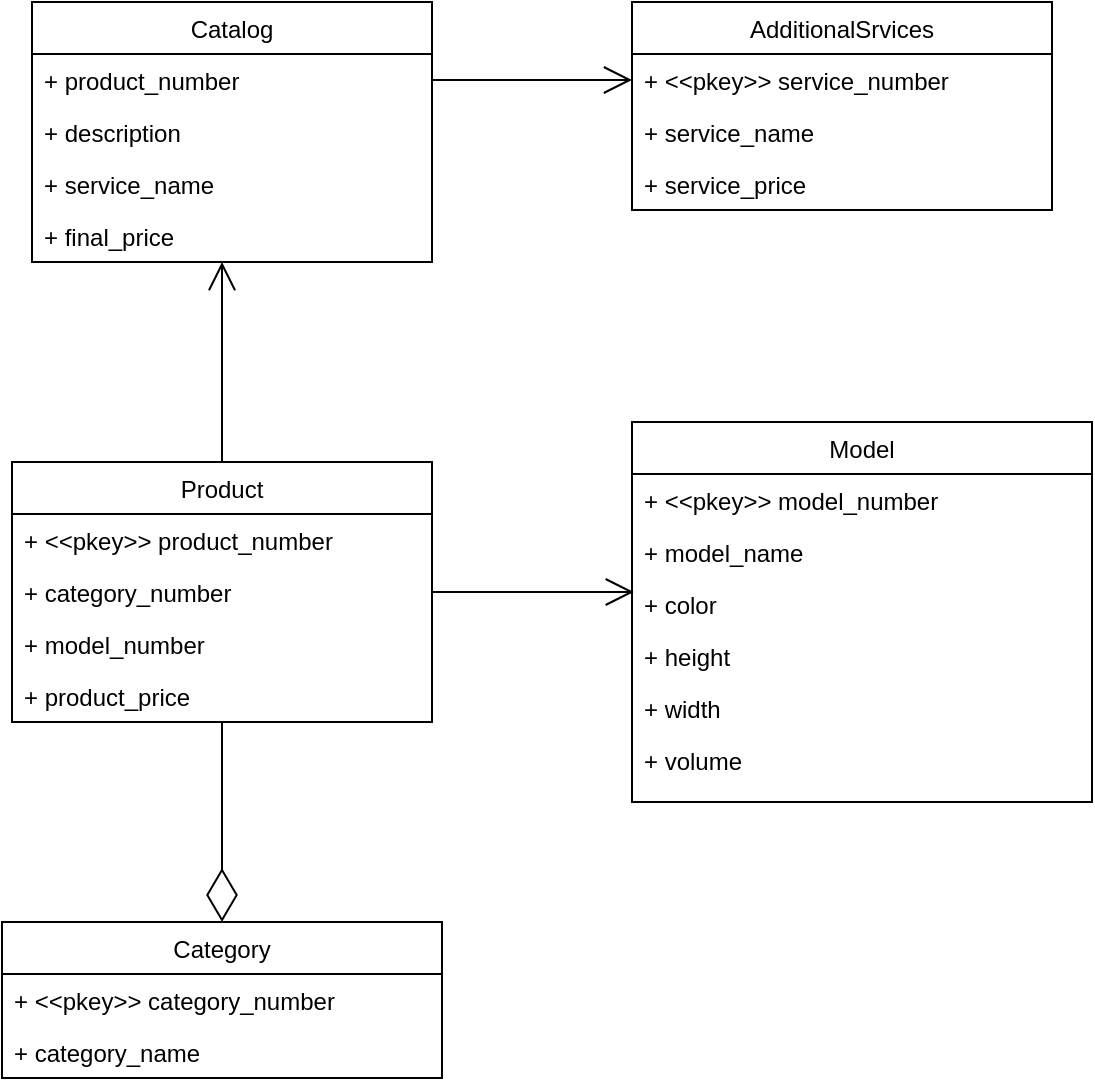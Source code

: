 <mxfile version="15.1.1" type="github" pages="4">
  <diagram id="GGjXCmfnOWD_Zbs5GEB8" name="Page-1">
    <mxGraphModel dx="574" dy="728" grid="0" gridSize="10" guides="1" tooltips="1" connect="1" arrows="1" fold="1" page="1" pageScale="1" pageWidth="827" pageHeight="1169" math="0" shadow="0">
      <root>
        <mxCell id="0" />
        <mxCell id="1" parent="0" />
        <mxCell id="PgO6PAt6x8lUnXEWdXO7-50" value="" style="group" parent="1" vertex="1" connectable="0">
          <mxGeometry x="100" y="60" width="545" height="538" as="geometry" />
        </mxCell>
        <mxCell id="PgO6PAt6x8lUnXEWdXO7-1" value="AdditionalSrvices" style="swimlane;fontStyle=0;childLayout=stackLayout;horizontal=1;startSize=26;fillColor=none;horizontalStack=0;resizeParent=1;resizeParentMax=0;resizeLast=0;collapsible=1;marginBottom=0;" parent="PgO6PAt6x8lUnXEWdXO7-50" vertex="1">
          <mxGeometry x="315" width="210" height="104" as="geometry" />
        </mxCell>
        <mxCell id="PgO6PAt6x8lUnXEWdXO7-2" value="+ &lt;&lt;pkey&gt;&gt; service_number" style="text;strokeColor=none;fillColor=none;align=left;verticalAlign=top;spacingLeft=4;spacingRight=4;overflow=hidden;rotatable=0;points=[[0,0.5],[1,0.5]];portConstraint=eastwest;" parent="PgO6PAt6x8lUnXEWdXO7-1" vertex="1">
          <mxGeometry y="26" width="210" height="26" as="geometry" />
        </mxCell>
        <mxCell id="PgO6PAt6x8lUnXEWdXO7-3" value="+ service_name" style="text;strokeColor=none;fillColor=none;align=left;verticalAlign=top;spacingLeft=4;spacingRight=4;overflow=hidden;rotatable=0;points=[[0,0.5],[1,0.5]];portConstraint=eastwest;" parent="PgO6PAt6x8lUnXEWdXO7-1" vertex="1">
          <mxGeometry y="52" width="210" height="26" as="geometry" />
        </mxCell>
        <mxCell id="PgO6PAt6x8lUnXEWdXO7-4" value="+ service_price" style="text;strokeColor=none;fillColor=none;align=left;verticalAlign=top;spacingLeft=4;spacingRight=4;overflow=hidden;rotatable=0;points=[[0,0.5],[1,0.5]];portConstraint=eastwest;" parent="PgO6PAt6x8lUnXEWdXO7-1" vertex="1">
          <mxGeometry y="78" width="210" height="26" as="geometry" />
        </mxCell>
        <mxCell id="PgO6PAt6x8lUnXEWdXO7-5" value="Catalog" style="swimlane;fontStyle=0;childLayout=stackLayout;horizontal=1;startSize=26;fillColor=none;horizontalStack=0;resizeParent=1;resizeParentMax=0;resizeLast=0;collapsible=1;marginBottom=0;" parent="PgO6PAt6x8lUnXEWdXO7-50" vertex="1">
          <mxGeometry x="15" width="200" height="130" as="geometry">
            <mxRectangle x="210" y="157" width="70" height="26" as="alternateBounds" />
          </mxGeometry>
        </mxCell>
        <mxCell id="PgO6PAt6x8lUnXEWdXO7-6" value="+ product_number" style="text;strokeColor=none;fillColor=none;align=left;verticalAlign=top;spacingLeft=4;spacingRight=4;overflow=hidden;rotatable=0;points=[[0,0.5],[1,0.5]];portConstraint=eastwest;" parent="PgO6PAt6x8lUnXEWdXO7-5" vertex="1">
          <mxGeometry y="26" width="200" height="26" as="geometry" />
        </mxCell>
        <mxCell id="PgO6PAt6x8lUnXEWdXO7-7" value="+ description" style="text;strokeColor=none;fillColor=none;align=left;verticalAlign=top;spacingLeft=4;spacingRight=4;overflow=hidden;rotatable=0;points=[[0,0.5],[1,0.5]];portConstraint=eastwest;" parent="PgO6PAt6x8lUnXEWdXO7-5" vertex="1">
          <mxGeometry y="52" width="200" height="26" as="geometry" />
        </mxCell>
        <mxCell id="PgO6PAt6x8lUnXEWdXO7-29" value="+ service_name" style="text;strokeColor=none;fillColor=none;align=left;verticalAlign=top;spacingLeft=4;spacingRight=4;overflow=hidden;rotatable=0;points=[[0,0.5],[1,0.5]];portConstraint=eastwest;" parent="PgO6PAt6x8lUnXEWdXO7-5" vertex="1">
          <mxGeometry y="78" width="200" height="26" as="geometry" />
        </mxCell>
        <mxCell id="PgO6PAt6x8lUnXEWdXO7-30" value="+ final_price" style="text;strokeColor=none;fillColor=none;align=left;verticalAlign=top;spacingLeft=4;spacingRight=4;overflow=hidden;rotatable=0;points=[[0,0.5],[1,0.5]];portConstraint=eastwest;" parent="PgO6PAt6x8lUnXEWdXO7-5" vertex="1">
          <mxGeometry y="104" width="200" height="26" as="geometry" />
        </mxCell>
        <mxCell id="PgO6PAt6x8lUnXEWdXO7-9" value="Product" style="swimlane;fontStyle=0;childLayout=stackLayout;horizontal=1;startSize=26;fillColor=none;horizontalStack=0;resizeParent=1;resizeParentMax=0;resizeLast=0;collapsible=1;marginBottom=0;" parent="PgO6PAt6x8lUnXEWdXO7-50" vertex="1">
          <mxGeometry x="5" y="230" width="210" height="130" as="geometry" />
        </mxCell>
        <mxCell id="PgO6PAt6x8lUnXEWdXO7-10" value="+ &lt;&lt;pkey&gt;&gt; product_number" style="text;strokeColor=none;fillColor=none;align=left;verticalAlign=top;spacingLeft=4;spacingRight=4;overflow=hidden;rotatable=0;points=[[0,0.5],[1,0.5]];portConstraint=eastwest;" parent="PgO6PAt6x8lUnXEWdXO7-9" vertex="1">
          <mxGeometry y="26" width="210" height="26" as="geometry" />
        </mxCell>
        <mxCell id="PgO6PAt6x8lUnXEWdXO7-11" value="+ category_number" style="text;strokeColor=none;fillColor=none;align=left;verticalAlign=top;spacingLeft=4;spacingRight=4;overflow=hidden;rotatable=0;points=[[0,0.5],[1,0.5]];portConstraint=eastwest;" parent="PgO6PAt6x8lUnXEWdXO7-9" vertex="1">
          <mxGeometry y="52" width="210" height="26" as="geometry" />
        </mxCell>
        <mxCell id="PgO6PAt6x8lUnXEWdXO7-31" value="+ model_number" style="text;strokeColor=none;fillColor=none;align=left;verticalAlign=top;spacingLeft=4;spacingRight=4;overflow=hidden;rotatable=0;points=[[0,0.5],[1,0.5]];portConstraint=eastwest;" parent="PgO6PAt6x8lUnXEWdXO7-9" vertex="1">
          <mxGeometry y="78" width="210" height="26" as="geometry" />
        </mxCell>
        <mxCell id="PgO6PAt6x8lUnXEWdXO7-32" value="+ product_price" style="text;strokeColor=none;fillColor=none;align=left;verticalAlign=top;spacingLeft=4;spacingRight=4;overflow=hidden;rotatable=0;points=[[0,0.5],[1,0.5]];portConstraint=eastwest;" parent="PgO6PAt6x8lUnXEWdXO7-9" vertex="1">
          <mxGeometry y="104" width="210" height="26" as="geometry" />
        </mxCell>
        <mxCell id="PgO6PAt6x8lUnXEWdXO7-13" value="Category" style="swimlane;fontStyle=0;childLayout=stackLayout;horizontal=1;startSize=26;fillColor=none;horizontalStack=0;resizeParent=1;resizeParentMax=0;resizeLast=0;collapsible=1;marginBottom=0;" parent="PgO6PAt6x8lUnXEWdXO7-50" vertex="1">
          <mxGeometry y="460" width="220" height="78" as="geometry" />
        </mxCell>
        <mxCell id="PgO6PAt6x8lUnXEWdXO7-14" value="+ &lt;&lt;pkey&gt;&gt; category_number" style="text;strokeColor=none;fillColor=none;align=left;verticalAlign=top;spacingLeft=4;spacingRight=4;overflow=hidden;rotatable=0;points=[[0,0.5],[1,0.5]];portConstraint=eastwest;" parent="PgO6PAt6x8lUnXEWdXO7-13" vertex="1">
          <mxGeometry y="26" width="220" height="26" as="geometry" />
        </mxCell>
        <mxCell id="PgO6PAt6x8lUnXEWdXO7-15" value="+ category_name" style="text;strokeColor=none;fillColor=none;align=left;verticalAlign=top;spacingLeft=4;spacingRight=4;overflow=hidden;rotatable=0;points=[[0,0.5],[1,0.5]];portConstraint=eastwest;" parent="PgO6PAt6x8lUnXEWdXO7-13" vertex="1">
          <mxGeometry y="52" width="220" height="26" as="geometry" />
        </mxCell>
        <mxCell id="PgO6PAt6x8lUnXEWdXO7-17" value="Model" style="swimlane;fontStyle=0;childLayout=stackLayout;horizontal=1;startSize=26;fillColor=none;horizontalStack=0;resizeParent=1;resizeParentMax=0;resizeLast=0;collapsible=1;marginBottom=0;" parent="PgO6PAt6x8lUnXEWdXO7-50" vertex="1">
          <mxGeometry x="315" y="210" width="230" height="190" as="geometry" />
        </mxCell>
        <mxCell id="PgO6PAt6x8lUnXEWdXO7-18" value="+ &lt;&lt;pkey&gt;&gt; model_number" style="text;strokeColor=none;fillColor=none;align=left;verticalAlign=top;spacingLeft=4;spacingRight=4;overflow=hidden;rotatable=0;points=[[0,0.5],[1,0.5]];portConstraint=eastwest;" parent="PgO6PAt6x8lUnXEWdXO7-17" vertex="1">
          <mxGeometry y="26" width="230" height="26" as="geometry" />
        </mxCell>
        <mxCell id="PgO6PAt6x8lUnXEWdXO7-19" value="+ model_name" style="text;strokeColor=none;fillColor=none;align=left;verticalAlign=top;spacingLeft=4;spacingRight=4;overflow=hidden;rotatable=0;points=[[0,0.5],[1,0.5]];portConstraint=eastwest;" parent="PgO6PAt6x8lUnXEWdXO7-17" vertex="1">
          <mxGeometry y="52" width="230" height="26" as="geometry" />
        </mxCell>
        <mxCell id="PgO6PAt6x8lUnXEWdXO7-40" value="+ color" style="text;strokeColor=none;fillColor=none;align=left;verticalAlign=top;spacingLeft=4;spacingRight=4;overflow=hidden;rotatable=0;points=[[0,0.5],[1,0.5]];portConstraint=eastwest;" parent="PgO6PAt6x8lUnXEWdXO7-17" vertex="1">
          <mxGeometry y="78" width="230" height="26" as="geometry" />
        </mxCell>
        <mxCell id="PgO6PAt6x8lUnXEWdXO7-41" value="+ height" style="text;strokeColor=none;fillColor=none;align=left;verticalAlign=top;spacingLeft=4;spacingRight=4;overflow=hidden;rotatable=0;points=[[0,0.5],[1,0.5]];portConstraint=eastwest;" parent="PgO6PAt6x8lUnXEWdXO7-17" vertex="1">
          <mxGeometry y="104" width="230" height="26" as="geometry" />
        </mxCell>
        <mxCell id="PgO6PAt6x8lUnXEWdXO7-42" value="+ width" style="text;strokeColor=none;fillColor=none;align=left;verticalAlign=top;spacingLeft=4;spacingRight=4;overflow=hidden;rotatable=0;points=[[0,0.5],[1,0.5]];portConstraint=eastwest;" parent="PgO6PAt6x8lUnXEWdXO7-17" vertex="1">
          <mxGeometry y="130" width="230" height="26" as="geometry" />
        </mxCell>
        <mxCell id="PgO6PAt6x8lUnXEWdXO7-20" value="+ volume" style="text;strokeColor=none;fillColor=none;align=left;verticalAlign=top;spacingLeft=4;spacingRight=4;overflow=hidden;rotatable=0;points=[[0,0.5],[1,0.5]];portConstraint=eastwest;" parent="PgO6PAt6x8lUnXEWdXO7-17" vertex="1">
          <mxGeometry y="156" width="230" height="34" as="geometry" />
        </mxCell>
        <mxCell id="PgO6PAt6x8lUnXEWdXO7-43" value="" style="endArrow=open;endFill=1;endSize=12;html=1;exitX=1;exitY=0.5;exitDx=0;exitDy=0;entryX=0;entryY=0.5;entryDx=0;entryDy=0;" parent="PgO6PAt6x8lUnXEWdXO7-50" source="PgO6PAt6x8lUnXEWdXO7-6" target="PgO6PAt6x8lUnXEWdXO7-2" edge="1">
          <mxGeometry width="160" relative="1" as="geometry">
            <mxPoint x="175" y="-30" as="sourcePoint" />
            <mxPoint x="335" y="-30" as="targetPoint" />
          </mxGeometry>
        </mxCell>
        <mxCell id="PgO6PAt6x8lUnXEWdXO7-44" value="" style="endArrow=open;endFill=1;endSize=12;html=1;exitX=0.5;exitY=0;exitDx=0;exitDy=0;" parent="PgO6PAt6x8lUnXEWdXO7-50" source="PgO6PAt6x8lUnXEWdXO7-9" edge="1">
          <mxGeometry width="160" relative="1" as="geometry">
            <mxPoint x="25" y="180" as="sourcePoint" />
            <mxPoint x="110" y="130" as="targetPoint" />
          </mxGeometry>
        </mxCell>
        <mxCell id="PgO6PAt6x8lUnXEWdXO7-46" value="" style="endArrow=open;endFill=1;endSize=12;html=1;exitX=1;exitY=0.5;exitDx=0;exitDy=0;entryX=0.004;entryY=0.269;entryDx=0;entryDy=0;entryPerimeter=0;" parent="PgO6PAt6x8lUnXEWdXO7-50" source="PgO6PAt6x8lUnXEWdXO7-11" target="PgO6PAt6x8lUnXEWdXO7-40" edge="1">
          <mxGeometry width="160" relative="1" as="geometry">
            <mxPoint x="265" y="210" as="sourcePoint" />
            <mxPoint x="425" y="210" as="targetPoint" />
          </mxGeometry>
        </mxCell>
        <mxCell id="PgO6PAt6x8lUnXEWdXO7-47" value="" style="endArrow=diamondThin;endFill=0;endSize=24;html=1;entryX=0.5;entryY=0;entryDx=0;entryDy=0;" parent="PgO6PAt6x8lUnXEWdXO7-50" source="PgO6PAt6x8lUnXEWdXO7-32" target="PgO6PAt6x8lUnXEWdXO7-13" edge="1">
          <mxGeometry width="160" relative="1" as="geometry">
            <mxPoint x="95" y="370" as="sourcePoint" />
            <mxPoint x="165" y="400" as="targetPoint" />
          </mxGeometry>
        </mxCell>
      </root>
    </mxGraphModel>
  </diagram>
  <diagram id="FNVoZSOhVa5sLpSC3HC5" name="Page-2">
    <mxGraphModel dx="649" dy="856" grid="0" gridSize="10" guides="1" tooltips="1" connect="1" arrows="1" fold="1" page="1" pageScale="1" pageWidth="827" pageHeight="1169" math="0" shadow="0">
      <root>
        <mxCell id="gbc12erhU1iu96fJzK5I-0" />
        <mxCell id="gbc12erhU1iu96fJzK5I-1" parent="gbc12erhU1iu96fJzK5I-0" />
        <mxCell id="gUY_wVyouHcZTFLhrWWc-21" value="" style="group" vertex="1" connectable="0" parent="gbc12erhU1iu96fJzK5I-1">
          <mxGeometry x="19" y="10" width="1107" height="702" as="geometry" />
        </mxCell>
        <mxCell id="NMCKGL5MfVR3odybfrIg-0" value="" style="group" parent="gUY_wVyouHcZTFLhrWWc-21" vertex="1" connectable="0">
          <mxGeometry x="97" y="118" width="1010" height="584" as="geometry" />
        </mxCell>
        <mxCell id="gUY_wVyouHcZTFLhrWWc-19" value="" style="group" vertex="1" connectable="0" parent="NMCKGL5MfVR3odybfrIg-0">
          <mxGeometry x="122" width="750" height="538" as="geometry" />
        </mxCell>
        <mxCell id="gUY_wVyouHcZTFLhrWWc-20" value="" style="group" vertex="1" connectable="0" parent="gUY_wVyouHcZTFLhrWWc-19">
          <mxGeometry width="585" height="538" as="geometry" />
        </mxCell>
        <mxCell id="NMCKGL5MfVR3odybfrIg-1" value="AdditionalSrvices" style="swimlane;fontStyle=0;childLayout=stackLayout;horizontal=1;startSize=26;fillColor=none;horizontalStack=0;resizeParent=1;resizeParentMax=0;resizeLast=0;collapsible=1;marginBottom=0;" parent="gUY_wVyouHcZTFLhrWWc-20" vertex="1">
          <mxGeometry x="315" width="238" height="104" as="geometry" />
        </mxCell>
        <mxCell id="NMCKGL5MfVR3odybfrIg-3" value="+&lt;&lt;pkey&gt;&gt;service_name: string" style="text;strokeColor=none;fillColor=none;align=left;verticalAlign=top;spacingLeft=4;spacingRight=4;overflow=hidden;rotatable=0;points=[[0,0.5],[1,0.5]];portConstraint=eastwest;" parent="NMCKGL5MfVR3odybfrIg-1" vertex="1">
          <mxGeometry y="26" width="238" height="26" as="geometry" />
        </mxCell>
        <mxCell id="NMCKGL5MfVR3odybfrIg-2" value="+ service_number: service_numberEnum" style="text;strokeColor=none;fillColor=none;align=left;verticalAlign=top;spacingLeft=4;spacingRight=4;overflow=hidden;rotatable=0;points=[[0,0.5],[1,0.5]];portConstraint=eastwest;" parent="NMCKGL5MfVR3odybfrIg-1" vertex="1">
          <mxGeometry y="52" width="238" height="26" as="geometry" />
        </mxCell>
        <mxCell id="NMCKGL5MfVR3odybfrIg-4" value="+ service_price: int" style="text;strokeColor=none;fillColor=none;align=left;verticalAlign=top;spacingLeft=4;spacingRight=4;overflow=hidden;rotatable=0;points=[[0,0.5],[1,0.5]];portConstraint=eastwest;" parent="NMCKGL5MfVR3odybfrIg-1" vertex="1">
          <mxGeometry y="78" width="238" height="26" as="geometry" />
        </mxCell>
        <mxCell id="NMCKGL5MfVR3odybfrIg-5" value="Catalog" style="swimlane;fontStyle=0;childLayout=stackLayout;horizontal=1;startSize=26;fillColor=none;horizontalStack=0;resizeParent=1;resizeParentMax=0;resizeLast=0;collapsible=1;marginBottom=0;" parent="gUY_wVyouHcZTFLhrWWc-20" vertex="1">
          <mxGeometry x="15" width="200" height="130" as="geometry">
            <mxRectangle x="210" y="157" width="70" height="26" as="alternateBounds" />
          </mxGeometry>
        </mxCell>
        <mxCell id="NMCKGL5MfVR3odybfrIg-6" value="+ product_number: int" style="text;strokeColor=none;fillColor=none;align=left;verticalAlign=top;spacingLeft=4;spacingRight=4;overflow=hidden;rotatable=0;points=[[0,0.5],[1,0.5]];portConstraint=eastwest;" parent="NMCKGL5MfVR3odybfrIg-5" vertex="1">
          <mxGeometry y="26" width="200" height="26" as="geometry" />
        </mxCell>
        <mxCell id="NMCKGL5MfVR3odybfrIg-7" value="+ description: string[*]" style="text;strokeColor=none;fillColor=none;align=left;verticalAlign=top;spacingLeft=4;spacingRight=4;overflow=hidden;rotatable=0;points=[[0,0.5],[1,0.5]];portConstraint=eastwest;" parent="NMCKGL5MfVR3odybfrIg-5" vertex="1">
          <mxGeometry y="52" width="200" height="26" as="geometry" />
        </mxCell>
        <mxCell id="NMCKGL5MfVR3odybfrIg-8" value="+ service_name: string" style="text;strokeColor=none;fillColor=none;align=left;verticalAlign=top;spacingLeft=4;spacingRight=4;overflow=hidden;rotatable=0;points=[[0,0.5],[1,0.5]];portConstraint=eastwest;" parent="NMCKGL5MfVR3odybfrIg-5" vertex="1">
          <mxGeometry y="78" width="200" height="26" as="geometry" />
        </mxCell>
        <mxCell id="NMCKGL5MfVR3odybfrIg-9" value="+ final_price: int" style="text;strokeColor=none;fillColor=none;align=left;verticalAlign=top;spacingLeft=4;spacingRight=4;overflow=hidden;rotatable=0;points=[[0,0.5],[1,0.5]];portConstraint=eastwest;" parent="NMCKGL5MfVR3odybfrIg-5" vertex="1">
          <mxGeometry y="104" width="200" height="26" as="geometry" />
        </mxCell>
        <mxCell id="NMCKGL5MfVR3odybfrIg-10" value="Product" style="swimlane;fontStyle=0;childLayout=stackLayout;horizontal=1;startSize=26;fillColor=none;horizontalStack=0;resizeParent=1;resizeParentMax=0;resizeLast=0;collapsible=1;marginBottom=0;" parent="gUY_wVyouHcZTFLhrWWc-20" vertex="1">
          <mxGeometry x="5" y="230" width="210" height="130" as="geometry" />
        </mxCell>
        <mxCell id="NMCKGL5MfVR3odybfrIg-11" value="+ &lt;&lt;pkey&gt;&gt; product_number: int" style="text;strokeColor=none;fillColor=none;align=left;verticalAlign=top;spacingLeft=4;spacingRight=4;overflow=hidden;rotatable=0;points=[[0,0.5],[1,0.5]];portConstraint=eastwest;" parent="NMCKGL5MfVR3odybfrIg-10" vertex="1">
          <mxGeometry y="26" width="210" height="26" as="geometry" />
        </mxCell>
        <mxCell id="NMCKGL5MfVR3odybfrIg-12" value="+ category_number: int" style="text;strokeColor=none;fillColor=none;align=left;verticalAlign=top;spacingLeft=4;spacingRight=4;overflow=hidden;rotatable=0;points=[[0,0.5],[1,0.5]];portConstraint=eastwest;" parent="NMCKGL5MfVR3odybfrIg-10" vertex="1">
          <mxGeometry y="52" width="210" height="26" as="geometry" />
        </mxCell>
        <mxCell id="NMCKGL5MfVR3odybfrIg-13" value="+ model_number: int" style="text;strokeColor=none;fillColor=none;align=left;verticalAlign=top;spacingLeft=4;spacingRight=4;overflow=hidden;rotatable=0;points=[[0,0.5],[1,0.5]];portConstraint=eastwest;" parent="NMCKGL5MfVR3odybfrIg-10" vertex="1">
          <mxGeometry y="78" width="210" height="26" as="geometry" />
        </mxCell>
        <mxCell id="NMCKGL5MfVR3odybfrIg-14" value="+ product_price: int" style="text;strokeColor=none;fillColor=none;align=left;verticalAlign=top;spacingLeft=4;spacingRight=4;overflow=hidden;rotatable=0;points=[[0,0.5],[1,0.5]];portConstraint=eastwest;" parent="NMCKGL5MfVR3odybfrIg-10" vertex="1">
          <mxGeometry y="104" width="210" height="26" as="geometry" />
        </mxCell>
        <mxCell id="NMCKGL5MfVR3odybfrIg-15" value="Category" style="swimlane;fontStyle=0;childLayout=stackLayout;horizontal=1;startSize=26;fillColor=none;horizontalStack=0;resizeParent=1;resizeParentMax=0;resizeLast=0;collapsible=1;marginBottom=0;" parent="gUY_wVyouHcZTFLhrWWc-20" vertex="1">
          <mxGeometry y="460" width="220" height="78" as="geometry" />
        </mxCell>
        <mxCell id="NMCKGL5MfVR3odybfrIg-16" value="+ &lt;&lt;pkey&gt;&gt; category_number: int" style="text;strokeColor=none;fillColor=none;align=left;verticalAlign=top;spacingLeft=4;spacingRight=4;overflow=hidden;rotatable=0;points=[[0,0.5],[1,0.5]];portConstraint=eastwest;" parent="NMCKGL5MfVR3odybfrIg-15" vertex="1">
          <mxGeometry y="26" width="220" height="26" as="geometry" />
        </mxCell>
        <mxCell id="NMCKGL5MfVR3odybfrIg-17" value="+ category_name: string" style="text;strokeColor=none;fillColor=none;align=left;verticalAlign=top;spacingLeft=4;spacingRight=4;overflow=hidden;rotatable=0;points=[[0,0.5],[1,0.5]];portConstraint=eastwest;" parent="NMCKGL5MfVR3odybfrIg-15" vertex="1">
          <mxGeometry y="52" width="220" height="26" as="geometry" />
        </mxCell>
        <mxCell id="NMCKGL5MfVR3odybfrIg-18" value="Model" style="swimlane;fontStyle=0;childLayout=stackLayout;horizontal=1;startSize=26;fillColor=none;horizontalStack=0;resizeParent=1;resizeParentMax=0;resizeLast=0;collapsible=1;marginBottom=0;" parent="gUY_wVyouHcZTFLhrWWc-20" vertex="1">
          <mxGeometry x="315" y="210" width="230" height="190" as="geometry" />
        </mxCell>
        <mxCell id="NMCKGL5MfVR3odybfrIg-19" value="+ &lt;&lt;pkey&gt;&gt; model_number: int" style="text;strokeColor=none;fillColor=none;align=left;verticalAlign=top;spacingLeft=4;spacingRight=4;overflow=hidden;rotatable=0;points=[[0,0.5],[1,0.5]];portConstraint=eastwest;" parent="NMCKGL5MfVR3odybfrIg-18" vertex="1">
          <mxGeometry y="26" width="230" height="26" as="geometry" />
        </mxCell>
        <mxCell id="NMCKGL5MfVR3odybfrIg-20" value="+ fmodel_name: string" style="text;strokeColor=none;fillColor=none;align=left;verticalAlign=top;spacingLeft=4;spacingRight=4;overflow=hidden;rotatable=0;points=[[0,0.5],[1,0.5]];portConstraint=eastwest;" parent="NMCKGL5MfVR3odybfrIg-18" vertex="1">
          <mxGeometry y="52" width="230" height="26" as="geometry" />
        </mxCell>
        <mxCell id="NMCKGL5MfVR3odybfrIg-21" value="+ color: string" style="text;strokeColor=none;fillColor=none;align=left;verticalAlign=top;spacingLeft=4;spacingRight=4;overflow=hidden;rotatable=0;points=[[0,0.5],[1,0.5]];portConstraint=eastwest;" parent="NMCKGL5MfVR3odybfrIg-18" vertex="1">
          <mxGeometry y="78" width="230" height="26" as="geometry" />
        </mxCell>
        <mxCell id="NMCKGL5MfVR3odybfrIg-22" value="+ height: int" style="text;strokeColor=none;fillColor=none;align=left;verticalAlign=top;spacingLeft=4;spacingRight=4;overflow=hidden;rotatable=0;points=[[0,0.5],[1,0.5]];portConstraint=eastwest;" parent="NMCKGL5MfVR3odybfrIg-18" vertex="1">
          <mxGeometry y="104" width="230" height="26" as="geometry" />
        </mxCell>
        <mxCell id="NMCKGL5MfVR3odybfrIg-23" value="+ width: int" style="text;strokeColor=none;fillColor=none;align=left;verticalAlign=top;spacingLeft=4;spacingRight=4;overflow=hidden;rotatable=0;points=[[0,0.5],[1,0.5]];portConstraint=eastwest;" parent="NMCKGL5MfVR3odybfrIg-18" vertex="1">
          <mxGeometry y="130" width="230" height="26" as="geometry" />
        </mxCell>
        <mxCell id="NMCKGL5MfVR3odybfrIg-24" value="+ volume: int" style="text;strokeColor=none;fillColor=none;align=left;verticalAlign=top;spacingLeft=4;spacingRight=4;overflow=hidden;rotatable=0;points=[[0,0.5],[1,0.5]];portConstraint=eastwest;" parent="NMCKGL5MfVR3odybfrIg-18" vertex="1">
          <mxGeometry y="156" width="230" height="34" as="geometry" />
        </mxCell>
        <mxCell id="NMCKGL5MfVR3odybfrIg-25" value="" style="endArrow=open;endFill=1;endSize=12;html=1;exitX=1;exitY=0.5;exitDx=0;exitDy=0;entryX=0;entryY=0.5;entryDx=0;entryDy=0;" parent="gUY_wVyouHcZTFLhrWWc-20" source="NMCKGL5MfVR3odybfrIg-6" target="NMCKGL5MfVR3odybfrIg-2" edge="1">
          <mxGeometry width="160" relative="1" as="geometry">
            <mxPoint x="175" y="-30" as="sourcePoint" />
            <mxPoint x="335" y="-30" as="targetPoint" />
          </mxGeometry>
        </mxCell>
        <mxCell id="NMCKGL5MfVR3odybfrIg-26" value="" style="endArrow=open;endFill=1;endSize=12;html=1;exitX=0.5;exitY=0;exitDx=0;exitDy=0;" parent="gUY_wVyouHcZTFLhrWWc-20" source="NMCKGL5MfVR3odybfrIg-10" edge="1">
          <mxGeometry width="160" relative="1" as="geometry">
            <mxPoint x="25" y="180" as="sourcePoint" />
            <mxPoint x="110" y="130" as="targetPoint" />
          </mxGeometry>
        </mxCell>
        <mxCell id="NMCKGL5MfVR3odybfrIg-27" value="" style="endArrow=open;endFill=1;endSize=12;html=1;exitX=1;exitY=0.5;exitDx=0;exitDy=0;entryX=0.004;entryY=0.269;entryDx=0;entryDy=0;entryPerimeter=0;" parent="gUY_wVyouHcZTFLhrWWc-20" source="NMCKGL5MfVR3odybfrIg-12" target="NMCKGL5MfVR3odybfrIg-21" edge="1">
          <mxGeometry width="160" relative="1" as="geometry">
            <mxPoint x="265" y="210" as="sourcePoint" />
            <mxPoint x="425" y="210" as="targetPoint" />
          </mxGeometry>
        </mxCell>
        <mxCell id="NMCKGL5MfVR3odybfrIg-28" value="" style="endArrow=diamondThin;endFill=0;endSize=24;html=1;entryX=0.5;entryY=0;entryDx=0;entryDy=0;" parent="gUY_wVyouHcZTFLhrWWc-20" source="NMCKGL5MfVR3odybfrIg-14" target="NMCKGL5MfVR3odybfrIg-15" edge="1">
          <mxGeometry width="160" relative="1" as="geometry">
            <mxPoint x="95" y="370" as="sourcePoint" />
            <mxPoint x="165" y="400" as="targetPoint" />
          </mxGeometry>
        </mxCell>
        <mxCell id="gUY_wVyouHcZTFLhrWWc-5" value="AdditionalSrvicesRegistry" style="swimlane;fontStyle=0;childLayout=stackLayout;horizontal=1;startSize=26;fillColor=none;horizontalStack=0;resizeParent=1;resizeParentMax=0;resizeLast=0;collapsible=1;marginBottom=0;" vertex="1" parent="gUY_wVyouHcZTFLhrWWc-20">
          <mxGeometry x="215" y="138" width="370" height="52" as="geometry" />
        </mxCell>
        <mxCell id="gUY_wVyouHcZTFLhrWWc-6" value="+ addAdditionalSrvicesRegistry(a: AdditionalSrvicesRegistry)" style="text;strokeColor=none;fillColor=none;align=left;verticalAlign=top;spacingLeft=4;spacingRight=4;overflow=hidden;rotatable=0;points=[[0,0.5],[1,0.5]];portConstraint=eastwest;" vertex="1" parent="gUY_wVyouHcZTFLhrWWc-5">
          <mxGeometry y="26" width="370" height="26" as="geometry" />
        </mxCell>
        <mxCell id="gUY_wVyouHcZTFLhrWWc-18" value="" style="endArrow=open;endSize=12;dashed=1;html=1;exitX=0.5;exitY=0;exitDx=0;exitDy=0;entryX=0.487;entryY=1.061;entryDx=0;entryDy=0;entryPerimeter=0;" edge="1" parent="gUY_wVyouHcZTFLhrWWc-20" source="gUY_wVyouHcZTFLhrWWc-5" target="NMCKGL5MfVR3odybfrIg-4">
          <mxGeometry width="160" relative="1" as="geometry">
            <mxPoint x="610" y="130" as="sourcePoint" />
            <mxPoint x="770" y="130" as="targetPoint" />
          </mxGeometry>
        </mxCell>
        <mxCell id="gUY_wVyouHcZTFLhrWWc-0" value="1&amp;nbsp; &lt;br&gt;выделение персистентных классов" style="text;html=1;align=center;verticalAlign=middle;resizable=0;points=[];autosize=1;strokeColor=none;fillColor=none;" vertex="1" parent="gUY_wVyouHcZTFLhrWWc-21">
          <mxGeometry x="241" width="210" height="30" as="geometry" />
        </mxCell>
        <mxCell id="gUY_wVyouHcZTFLhrWWc-9" value="CatalogRegistry" style="swimlane;fontStyle=0;childLayout=stackLayout;horizontal=1;startSize=26;fillColor=none;horizontalStack=0;resizeParent=1;resizeParentMax=0;resizeLast=0;collapsible=1;marginBottom=0;" vertex="1" parent="gUY_wVyouHcZTFLhrWWc-21">
          <mxGeometry y="54" width="380" height="52" as="geometry" />
        </mxCell>
        <mxCell id="gUY_wVyouHcZTFLhrWWc-10" value="+ requestCatalogInfo(product_number: integer, c:Catalog):Product" style="text;strokeColor=none;fillColor=none;align=left;verticalAlign=top;spacingLeft=4;spacingRight=4;overflow=hidden;rotatable=0;points=[[0,0.5],[1,0.5]];portConstraint=eastwest;" vertex="1" parent="gUY_wVyouHcZTFLhrWWc-9">
          <mxGeometry y="26" width="380" height="26" as="geometry" />
        </mxCell>
        <mxCell id="gUY_wVyouHcZTFLhrWWc-17" value="" style="endArrow=open;endSize=12;dashed=1;html=1;entryX=0;entryY=0;entryDx=0;entryDy=0;exitX=0.487;exitY=0.98;exitDx=0;exitDy=0;exitPerimeter=0;" edge="1" parent="gUY_wVyouHcZTFLhrWWc-21" source="gUY_wVyouHcZTFLhrWWc-10" target="NMCKGL5MfVR3odybfrIg-10">
          <mxGeometry width="160" relative="1" as="geometry">
            <mxPoint x="45" y="474" as="sourcePoint" />
            <mxPoint x="205" y="474" as="targetPoint" />
          </mxGeometry>
        </mxCell>
        <mxCell id="gUY_wVyouHcZTFLhrWWc-16" value="" style="endArrow=open;endSize=12;dashed=1;html=1;exitX=0.484;exitY=0.98;exitDx=0;exitDy=0;entryX=0;entryY=0.5;entryDx=0;entryDy=0;exitPerimeter=0;" edge="1" parent="gUY_wVyouHcZTFLhrWWc-21" source="gUY_wVyouHcZTFLhrWWc-10" target="NMCKGL5MfVR3odybfrIg-7">
          <mxGeometry width="160" relative="1" as="geometry">
            <mxPoint x="205" y="104" as="sourcePoint" />
            <mxPoint x="260" y="119" as="targetPoint" />
            <Array as="points" />
          </mxGeometry>
        </mxCell>
      </root>
    </mxGraphModel>
  </diagram>
  <diagram id="Cm55M9GnoUoUduTAn_jY" name="Page-3">
    <mxGraphModel dx="602" dy="728" grid="1" gridSize="10" guides="1" tooltips="1" connect="1" arrows="1" fold="1" page="1" pageScale="1" pageWidth="827" pageHeight="1169" math="0" shadow="0">
      <root>
        <mxCell id="Jfcfs2bIYlXXqbdVPVsE-0" />
        <mxCell id="Jfcfs2bIYlXXqbdVPVsE-1" parent="Jfcfs2bIYlXXqbdVPVsE-0" />
        <mxCell id="OjoCXFpG3H-a6gNFjA0q-0" value="" style="group" vertex="1" connectable="0" parent="Jfcfs2bIYlXXqbdVPVsE-1">
          <mxGeometry x="70" y="10" width="1107" height="702" as="geometry" />
        </mxCell>
        <mxCell id="OjoCXFpG3H-a6gNFjA0q-1" value="" style="group" vertex="1" connectable="0" parent="OjoCXFpG3H-a6gNFjA0q-0">
          <mxGeometry x="97" y="118" width="1010" height="584" as="geometry" />
        </mxCell>
        <mxCell id="OjoCXFpG3H-a6gNFjA0q-2" value="" style="group" vertex="1" connectable="0" parent="OjoCXFpG3H-a6gNFjA0q-1">
          <mxGeometry x="122" width="750" height="538" as="geometry" />
        </mxCell>
        <mxCell id="OjoCXFpG3H-a6gNFjA0q-3" value="" style="group" vertex="1" connectable="0" parent="OjoCXFpG3H-a6gNFjA0q-2">
          <mxGeometry width="590" height="538" as="geometry" />
        </mxCell>
        <mxCell id="OjoCXFpG3H-a6gNFjA0q-4" value="&lt;&lt;object table&gt;&gt;:AdditionalSrvices" style="swimlane;fontStyle=0;childLayout=stackLayout;horizontal=1;startSize=26;fillColor=none;horizontalStack=0;resizeParent=1;resizeParentMax=0;resizeLast=0;collapsible=1;marginBottom=0;" vertex="1" parent="OjoCXFpG3H-a6gNFjA0q-3">
          <mxGeometry x="315" width="255" height="78" as="geometry" />
        </mxCell>
        <mxCell id="OjoCXFpG3H-a6gNFjA0q-6" value="+&lt;&lt;pkey&gt;&gt;service_name: varchar (20)" style="text;strokeColor=none;fillColor=none;align=left;verticalAlign=top;spacingLeft=4;spacingRight=4;overflow=hidden;rotatable=0;points=[[0,0.5],[1,0.5]];portConstraint=eastwest;" vertex="1" parent="OjoCXFpG3H-a6gNFjA0q-4">
          <mxGeometry y="26" width="255" height="26" as="geometry" />
        </mxCell>
        <mxCell id="OjoCXFpG3H-a6gNFjA0q-7" value="+ service_price: float" style="text;strokeColor=none;fillColor=none;align=left;verticalAlign=top;spacingLeft=4;spacingRight=4;overflow=hidden;rotatable=0;points=[[0,0.5],[1,0.5]];portConstraint=eastwest;" vertex="1" parent="OjoCXFpG3H-a6gNFjA0q-4">
          <mxGeometry y="52" width="255" height="26" as="geometry" />
        </mxCell>
        <mxCell id="OjoCXFpG3H-a6gNFjA0q-8" value="&lt;&lt;object table&gt;&gt;:Catalog" style="swimlane;fontStyle=0;childLayout=stackLayout;horizontal=1;startSize=26;fillColor=none;horizontalStack=0;resizeParent=1;resizeParentMax=0;resizeLast=0;collapsible=1;marginBottom=0;" vertex="1" parent="OjoCXFpG3H-a6gNFjA0q-3">
          <mxGeometry x="15" y="22" width="200" height="104" as="geometry">
            <mxRectangle x="210" y="157" width="70" height="26" as="alternateBounds" />
          </mxGeometry>
        </mxCell>
        <mxCell id="OjoCXFpG3H-a6gNFjA0q-9" value="+ product_number: integer" style="text;strokeColor=none;fillColor=none;align=left;verticalAlign=top;spacingLeft=4;spacingRight=4;overflow=hidden;rotatable=0;points=[[0,0.5],[1,0.5]];portConstraint=eastwest;" vertex="1" parent="OjoCXFpG3H-a6gNFjA0q-8">
          <mxGeometry y="26" width="200" height="26" as="geometry" />
        </mxCell>
        <mxCell id="OjoCXFpG3H-a6gNFjA0q-11" value="+ service_name: varchar(50)" style="text;strokeColor=none;fillColor=none;align=left;verticalAlign=top;spacingLeft=4;spacingRight=4;overflow=hidden;rotatable=0;points=[[0,0.5],[1,0.5]];portConstraint=eastwest;" vertex="1" parent="OjoCXFpG3H-a6gNFjA0q-8">
          <mxGeometry y="52" width="200" height="26" as="geometry" />
        </mxCell>
        <mxCell id="OjoCXFpG3H-a6gNFjA0q-12" value="+ final_price: float" style="text;strokeColor=none;fillColor=none;align=left;verticalAlign=top;spacingLeft=4;spacingRight=4;overflow=hidden;rotatable=0;points=[[0,0.5],[1,0.5]];portConstraint=eastwest;" vertex="1" parent="OjoCXFpG3H-a6gNFjA0q-8">
          <mxGeometry y="78" width="200" height="26" as="geometry" />
        </mxCell>
        <mxCell id="OjoCXFpG3H-a6gNFjA0q-13" value="&lt;&lt;object table&gt;&gt;:Product" style="swimlane;fontStyle=0;childLayout=stackLayout;horizontal=1;startSize=26;fillColor=none;horizontalStack=0;resizeParent=1;resizeParentMax=0;resizeLast=0;collapsible=1;marginBottom=0;" vertex="1" parent="OjoCXFpG3H-a6gNFjA0q-3">
          <mxGeometry x="5" y="230" width="210" height="130" as="geometry" />
        </mxCell>
        <mxCell id="OjoCXFpG3H-a6gNFjA0q-14" value="+ &lt;&lt;pkey&gt;&gt; product_number: integer" style="text;strokeColor=none;fillColor=none;align=left;verticalAlign=top;spacingLeft=4;spacingRight=4;overflow=hidden;rotatable=0;points=[[0,0.5],[1,0.5]];portConstraint=eastwest;" vertex="1" parent="OjoCXFpG3H-a6gNFjA0q-13">
          <mxGeometry y="26" width="210" height="26" as="geometry" />
        </mxCell>
        <mxCell id="OjoCXFpG3H-a6gNFjA0q-15" value="+ category_number: integer" style="text;strokeColor=none;fillColor=none;align=left;verticalAlign=top;spacingLeft=4;spacingRight=4;overflow=hidden;rotatable=0;points=[[0,0.5],[1,0.5]];portConstraint=eastwest;" vertex="1" parent="OjoCXFpG3H-a6gNFjA0q-13">
          <mxGeometry y="52" width="210" height="26" as="geometry" />
        </mxCell>
        <mxCell id="OjoCXFpG3H-a6gNFjA0q-16" value="+ model_number: integer" style="text;strokeColor=none;fillColor=none;align=left;verticalAlign=top;spacingLeft=4;spacingRight=4;overflow=hidden;rotatable=0;points=[[0,0.5],[1,0.5]];portConstraint=eastwest;" vertex="1" parent="OjoCXFpG3H-a6gNFjA0q-13">
          <mxGeometry y="78" width="210" height="26" as="geometry" />
        </mxCell>
        <mxCell id="OjoCXFpG3H-a6gNFjA0q-17" value="+ product_price: float" style="text;strokeColor=none;fillColor=none;align=left;verticalAlign=top;spacingLeft=4;spacingRight=4;overflow=hidden;rotatable=0;points=[[0,0.5],[1,0.5]];portConstraint=eastwest;" vertex="1" parent="OjoCXFpG3H-a6gNFjA0q-13">
          <mxGeometry y="104" width="210" height="26" as="geometry" />
        </mxCell>
        <mxCell id="OjoCXFpG3H-a6gNFjA0q-18" value="&lt;&lt;object table&gt;&gt;:Category" style="swimlane;fontStyle=0;childLayout=stackLayout;horizontal=1;startSize=26;fillColor=none;horizontalStack=0;resizeParent=1;resizeParentMax=0;resizeLast=0;collapsible=1;marginBottom=0;" vertex="1" parent="OjoCXFpG3H-a6gNFjA0q-3">
          <mxGeometry y="460" width="220" height="78" as="geometry" />
        </mxCell>
        <mxCell id="OjoCXFpG3H-a6gNFjA0q-19" value="+ &lt;&lt;pkey&gt;&gt; category_number: integer" style="text;strokeColor=none;fillColor=none;align=left;verticalAlign=top;spacingLeft=4;spacingRight=4;overflow=hidden;rotatable=0;points=[[0,0.5],[1,0.5]];portConstraint=eastwest;" vertex="1" parent="OjoCXFpG3H-a6gNFjA0q-18">
          <mxGeometry y="26" width="220" height="26" as="geometry" />
        </mxCell>
        <mxCell id="OjoCXFpG3H-a6gNFjA0q-20" value="+ category_name: varchar(20)" style="text;strokeColor=none;fillColor=none;align=left;verticalAlign=top;spacingLeft=4;spacingRight=4;overflow=hidden;rotatable=0;points=[[0,0.5],[1,0.5]];portConstraint=eastwest;" vertex="1" parent="OjoCXFpG3H-a6gNFjA0q-18">
          <mxGeometry y="52" width="220" height="26" as="geometry" />
        </mxCell>
        <mxCell id="OjoCXFpG3H-a6gNFjA0q-21" value="&lt;&lt;object table&gt;&gt;:Model" style="swimlane;fontStyle=0;childLayout=stackLayout;horizontal=1;startSize=26;fillColor=none;horizontalStack=0;resizeParent=1;resizeParentMax=0;resizeLast=0;collapsible=1;marginBottom=0;" vertex="1" parent="OjoCXFpG3H-a6gNFjA0q-3">
          <mxGeometry x="290" y="282" width="230" height="190" as="geometry" />
        </mxCell>
        <mxCell id="OjoCXFpG3H-a6gNFjA0q-22" value="+ &lt;&lt;pkey&gt;&gt; model_number: integer" style="text;strokeColor=none;fillColor=none;align=left;verticalAlign=top;spacingLeft=4;spacingRight=4;overflow=hidden;rotatable=0;points=[[0,0.5],[1,0.5]];portConstraint=eastwest;" vertex="1" parent="OjoCXFpG3H-a6gNFjA0q-21">
          <mxGeometry y="26" width="230" height="26" as="geometry" />
        </mxCell>
        <mxCell id="OjoCXFpG3H-a6gNFjA0q-23" value="+ fmodel_name: varchar(20)" style="text;strokeColor=none;fillColor=none;align=left;verticalAlign=top;spacingLeft=4;spacingRight=4;overflow=hidden;rotatable=0;points=[[0,0.5],[1,0.5]];portConstraint=eastwest;" vertex="1" parent="OjoCXFpG3H-a6gNFjA0q-21">
          <mxGeometry y="52" width="230" height="26" as="geometry" />
        </mxCell>
        <mxCell id="OjoCXFpG3H-a6gNFjA0q-24" value="+ color: varchar(20)" style="text;strokeColor=none;fillColor=none;align=left;verticalAlign=top;spacingLeft=4;spacingRight=4;overflow=hidden;rotatable=0;points=[[0,0.5],[1,0.5]];portConstraint=eastwest;" vertex="1" parent="OjoCXFpG3H-a6gNFjA0q-21">
          <mxGeometry y="78" width="230" height="26" as="geometry" />
        </mxCell>
        <mxCell id="OjoCXFpG3H-a6gNFjA0q-25" value="+ height: float" style="text;strokeColor=none;fillColor=none;align=left;verticalAlign=top;spacingLeft=4;spacingRight=4;overflow=hidden;rotatable=0;points=[[0,0.5],[1,0.5]];portConstraint=eastwest;" vertex="1" parent="OjoCXFpG3H-a6gNFjA0q-21">
          <mxGeometry y="104" width="230" height="26" as="geometry" />
        </mxCell>
        <mxCell id="OjoCXFpG3H-a6gNFjA0q-26" value="+ width: float" style="text;strokeColor=none;fillColor=none;align=left;verticalAlign=top;spacingLeft=4;spacingRight=4;overflow=hidden;rotatable=0;points=[[0,0.5],[1,0.5]];portConstraint=eastwest;" vertex="1" parent="OjoCXFpG3H-a6gNFjA0q-21">
          <mxGeometry y="130" width="230" height="26" as="geometry" />
        </mxCell>
        <mxCell id="OjoCXFpG3H-a6gNFjA0q-27" value="+ volume: float" style="text;strokeColor=none;fillColor=none;align=left;verticalAlign=top;spacingLeft=4;spacingRight=4;overflow=hidden;rotatable=0;points=[[0,0.5],[1,0.5]];portConstraint=eastwest;" vertex="1" parent="OjoCXFpG3H-a6gNFjA0q-21">
          <mxGeometry y="156" width="230" height="34" as="geometry" />
        </mxCell>
        <mxCell id="OjoCXFpG3H-a6gNFjA0q-28" value="" style="endArrow=open;endFill=1;endSize=12;html=1;exitX=1;exitY=0.5;exitDx=0;exitDy=0;entryX=0;entryY=0.5;entryDx=0;entryDy=0;" edge="1" parent="OjoCXFpG3H-a6gNFjA0q-3" source="OjoCXFpG3H-a6gNFjA0q-9">
          <mxGeometry width="160" relative="1" as="geometry">
            <mxPoint x="175" y="-30" as="sourcePoint" />
            <mxPoint x="315" y="39" as="targetPoint" />
          </mxGeometry>
        </mxCell>
        <mxCell id="OjoCXFpG3H-a6gNFjA0q-29" value="" style="endArrow=open;endFill=1;endSize=12;html=1;exitX=0.5;exitY=0;exitDx=0;exitDy=0;entryX=0.473;entryY=0.974;entryDx=0;entryDy=0;entryPerimeter=0;" edge="1" parent="OjoCXFpG3H-a6gNFjA0q-3" source="OjoCXFpG3H-a6gNFjA0q-13" target="OjoCXFpG3H-a6gNFjA0q-12">
          <mxGeometry width="160" relative="1" as="geometry">
            <mxPoint x="25" y="180" as="sourcePoint" />
            <mxPoint x="110" y="130" as="targetPoint" />
          </mxGeometry>
        </mxCell>
        <mxCell id="OjoCXFpG3H-a6gNFjA0q-30" value="" style="endArrow=open;endFill=1;endSize=12;html=1;exitX=1;exitY=0.5;exitDx=0;exitDy=0;entryX=0.004;entryY=0.269;entryDx=0;entryDy=0;entryPerimeter=0;" edge="1" parent="OjoCXFpG3H-a6gNFjA0q-3" source="OjoCXFpG3H-a6gNFjA0q-15" target="OjoCXFpG3H-a6gNFjA0q-24">
          <mxGeometry width="160" relative="1" as="geometry">
            <mxPoint x="265" y="210" as="sourcePoint" />
            <mxPoint x="425" y="210" as="targetPoint" />
          </mxGeometry>
        </mxCell>
        <mxCell id="OjoCXFpG3H-a6gNFjA0q-31" value="" style="endArrow=diamondThin;endFill=0;endSize=24;html=1;entryX=0.5;entryY=0;entryDx=0;entryDy=0;" edge="1" parent="OjoCXFpG3H-a6gNFjA0q-3" source="OjoCXFpG3H-a6gNFjA0q-17" target="OjoCXFpG3H-a6gNFjA0q-18">
          <mxGeometry width="160" relative="1" as="geometry">
            <mxPoint x="95" y="370" as="sourcePoint" />
            <mxPoint x="165" y="400" as="targetPoint" />
          </mxGeometry>
        </mxCell>
        <mxCell id="OjoCXFpG3H-a6gNFjA0q-32" value="&lt;&lt;enumeration&gt;&gt;:service_numberEnum" style="swimlane;fontStyle=0;childLayout=stackLayout;horizontal=1;startSize=26;fillColor=none;horizontalStack=0;resizeParent=1;resizeParentMax=0;resizeLast=0;collapsible=1;marginBottom=0;" vertex="1" parent="OjoCXFpG3H-a6gNFjA0q-3">
          <mxGeometry x="221" y="138" width="370" height="80" as="geometry" />
        </mxCell>
        <mxCell id="OjoCXFpG3H-a6gNFjA0q-33" value="Physics&#xa;Math&#xa;Programming" style="text;strokeColor=none;fillColor=none;align=left;verticalAlign=top;spacingLeft=4;spacingRight=4;overflow=hidden;rotatable=0;points=[[0,0.5],[1,0.5]];portConstraint=eastwest;" vertex="1" parent="OjoCXFpG3H-a6gNFjA0q-32">
          <mxGeometry y="26" width="370" height="54" as="geometry" />
        </mxCell>
        <mxCell id="qGdoC9PwWdiW4VLzxqFQ-6" value="" style="endArrow=open;endFill=1;endSize=12;html=1;entryX=0.475;entryY=0.958;entryDx=0;entryDy=0;entryPerimeter=0;exitX=0.5;exitY=0;exitDx=0;exitDy=0;" edge="1" parent="OjoCXFpG3H-a6gNFjA0q-3" source="OjoCXFpG3H-a6gNFjA0q-32" target="OjoCXFpG3H-a6gNFjA0q-7">
          <mxGeometry width="160" relative="1" as="geometry">
            <mxPoint x="-78" y="412" as="sourcePoint" />
            <mxPoint x="82" y="412" as="targetPoint" />
          </mxGeometry>
        </mxCell>
        <mxCell id="OjoCXFpG3H-a6gNFjA0q-35" value="2&lt;br&gt;Замена типов данных" style="text;html=1;align=center;verticalAlign=middle;resizable=0;points=[];autosize=1;strokeColor=none;fillColor=none;" vertex="1" parent="OjoCXFpG3H-a6gNFjA0q-0">
          <mxGeometry x="276" width="140" height="30" as="geometry" />
        </mxCell>
        <mxCell id="OjoCXFpG3H-a6gNFjA0q-36" value="&lt;&lt;object table&gt;&gt;:description" style="swimlane;fontStyle=0;childLayout=stackLayout;horizontal=1;startSize=26;fillColor=none;horizontalStack=0;resizeParent=1;resizeParentMax=0;resizeLast=0;collapsible=1;marginBottom=0;" vertex="1" parent="OjoCXFpG3H-a6gNFjA0q-0">
          <mxGeometry x="140" y="40" width="380" height="52" as="geometry" />
        </mxCell>
        <mxCell id="OjoCXFpG3H-a6gNFjA0q-37" value="+ description: varchar(500)" style="text;strokeColor=none;fillColor=none;align=left;verticalAlign=top;spacingLeft=4;spacingRight=4;overflow=hidden;rotatable=0;points=[[0,0.5],[1,0.5]];portConstraint=eastwest;" vertex="1" parent="OjoCXFpG3H-a6gNFjA0q-36">
          <mxGeometry y="26" width="380" height="26" as="geometry" />
        </mxCell>
        <mxCell id="qGdoC9PwWdiW4VLzxqFQ-7" value="" style="endArrow=diamondThin;endFill=1;endSize=24;html=1;entryX=0.5;entryY=0;entryDx=0;entryDy=0;" edge="1" parent="OjoCXFpG3H-a6gNFjA0q-0" source="OjoCXFpG3H-a6gNFjA0q-37" target="OjoCXFpG3H-a6gNFjA0q-8">
          <mxGeometry width="160" relative="1" as="geometry">
            <mxPoint x="131" y="500" as="sourcePoint" />
            <mxPoint x="291" y="500" as="targetPoint" />
          </mxGeometry>
        </mxCell>
      </root>
    </mxGraphModel>
  </diagram>
  <diagram id="GLZSU24_nCrpEv8yU4s2" name="Page-4">
    <mxGraphModel dx="1174" dy="749" grid="1" gridSize="10" guides="1" tooltips="1" connect="1" arrows="1" fold="1" page="1" pageScale="1" pageWidth="827" pageHeight="1169" math="0" shadow="0">
      <root>
        <mxCell id="eqbTXQx2MfoFdN9nYKmn-0" />
        <mxCell id="eqbTXQx2MfoFdN9nYKmn-1" parent="eqbTXQx2MfoFdN9nYKmn-0" />
        <mxCell id="OCh2pY45wurGwa34aKhv-0" value="" style="group" vertex="1" connectable="0" parent="eqbTXQx2MfoFdN9nYKmn-1">
          <mxGeometry x="70" y="10" width="1107" height="702" as="geometry" />
        </mxCell>
        <mxCell id="OCh2pY45wurGwa34aKhv-1" value="" style="group" vertex="1" connectable="0" parent="OCh2pY45wurGwa34aKhv-0">
          <mxGeometry x="97" y="118" width="1010" height="584" as="geometry" />
        </mxCell>
        <mxCell id="OCh2pY45wurGwa34aKhv-2" value="" style="group" vertex="1" connectable="0" parent="OCh2pY45wurGwa34aKhv-1">
          <mxGeometry x="122" width="750" height="538" as="geometry" />
        </mxCell>
        <mxCell id="OCh2pY45wurGwa34aKhv-3" value="" style="group" vertex="1" connectable="0" parent="OCh2pY45wurGwa34aKhv-2">
          <mxGeometry width="590" height="538" as="geometry" />
        </mxCell>
        <mxCell id="OCh2pY45wurGwa34aKhv-4" value="&lt;&lt;object table&gt;&gt;:AdditionalSrvices" style="swimlane;fontStyle=0;childLayout=stackLayout;horizontal=1;startSize=26;fillColor=none;horizontalStack=0;resizeParent=1;resizeParentMax=0;resizeLast=0;collapsible=1;marginBottom=0;" vertex="1" parent="OCh2pY45wurGwa34aKhv-3">
          <mxGeometry x="338.5" width="255" height="78" as="geometry" />
        </mxCell>
        <mxCell id="OCh2pY45wurGwa34aKhv-5" value="+&lt;&lt;pkey&gt;&gt;service_name: varchar (20)" style="text;strokeColor=none;fillColor=none;align=left;verticalAlign=top;spacingLeft=4;spacingRight=4;overflow=hidden;rotatable=0;points=[[0,0.5],[1,0.5]];portConstraint=eastwest;" vertex="1" parent="OCh2pY45wurGwa34aKhv-4">
          <mxGeometry y="26" width="255" height="26" as="geometry" />
        </mxCell>
        <mxCell id="OCh2pY45wurGwa34aKhv-6" value="+ service_price: float" style="text;strokeColor=none;fillColor=none;align=left;verticalAlign=top;spacingLeft=4;spacingRight=4;overflow=hidden;rotatable=0;points=[[0,0.5],[1,0.5]];portConstraint=eastwest;" vertex="1" parent="OCh2pY45wurGwa34aKhv-4">
          <mxGeometry y="52" width="255" height="26" as="geometry" />
        </mxCell>
        <mxCell id="OCh2pY45wurGwa34aKhv-7" value="&lt;&lt;object table&gt;&gt;:Catalog" style="swimlane;fontStyle=0;childLayout=stackLayout;horizontal=1;startSize=26;fillColor=none;horizontalStack=0;resizeParent=1;resizeParentMax=0;resizeLast=0;collapsible=1;marginBottom=0;" vertex="1" parent="OCh2pY45wurGwa34aKhv-3">
          <mxGeometry x="15" y="22" width="200" height="130" as="geometry">
            <mxRectangle x="210" y="157" width="70" height="26" as="alternateBounds" />
          </mxGeometry>
        </mxCell>
        <mxCell id="OCh2pY45wurGwa34aKhv-8" value="+ product_number: integer" style="text;strokeColor=none;fillColor=none;align=left;verticalAlign=top;spacingLeft=4;spacingRight=4;overflow=hidden;rotatable=0;points=[[0,0.5],[1,0.5]];portConstraint=eastwest;" vertex="1" parent="OCh2pY45wurGwa34aKhv-7">
          <mxGeometry y="26" width="200" height="26" as="geometry" />
        </mxCell>
        <mxCell id="OCh2pY45wurGwa34aKhv-9" value="+ service_name: varchar(50)" style="text;strokeColor=none;fillColor=none;align=left;verticalAlign=top;spacingLeft=4;spacingRight=4;overflow=hidden;rotatable=0;points=[[0,0.5],[1,0.5]];portConstraint=eastwest;" vertex="1" parent="OCh2pY45wurGwa34aKhv-7">
          <mxGeometry y="52" width="200" height="26" as="geometry" />
        </mxCell>
        <mxCell id="OCh2pY45wurGwa34aKhv-40" value="+ final_price: float" style="text;strokeColor=none;fillColor=none;align=left;verticalAlign=top;spacingLeft=4;spacingRight=4;overflow=hidden;rotatable=0;points=[[0,0.5],[1,0.5]];portConstraint=eastwest;" vertex="1" parent="OCh2pY45wurGwa34aKhv-7">
          <mxGeometry y="78" width="200" height="26" as="geometry" />
        </mxCell>
        <mxCell id="OCh2pY45wurGwa34aKhv-10" value="+ &lt;&lt;pkey&gt;&gt; ID: integer" style="text;strokeColor=none;fillColor=none;align=left;verticalAlign=top;spacingLeft=4;spacingRight=4;overflow=hidden;rotatable=0;points=[[0,0.5],[1,0.5]];portConstraint=eastwest;" vertex="1" parent="OCh2pY45wurGwa34aKhv-7">
          <mxGeometry y="104" width="200" height="26" as="geometry" />
        </mxCell>
        <mxCell id="OCh2pY45wurGwa34aKhv-11" value="&lt;&lt;object table&gt;&gt;:Product" style="swimlane;fontStyle=0;childLayout=stackLayout;horizontal=1;startSize=26;fillColor=none;horizontalStack=0;resizeParent=1;resizeParentMax=0;resizeLast=0;collapsible=1;marginBottom=0;" vertex="1" parent="OCh2pY45wurGwa34aKhv-3">
          <mxGeometry x="5" y="230" width="210" height="130" as="geometry" />
        </mxCell>
        <mxCell id="OCh2pY45wurGwa34aKhv-12" value="+ &lt;&lt;pkey&gt;&gt; product_number: integer" style="text;strokeColor=none;fillColor=none;align=left;verticalAlign=top;spacingLeft=4;spacingRight=4;overflow=hidden;rotatable=0;points=[[0,0.5],[1,0.5]];portConstraint=eastwest;" vertex="1" parent="OCh2pY45wurGwa34aKhv-11">
          <mxGeometry y="26" width="210" height="26" as="geometry" />
        </mxCell>
        <mxCell id="OCh2pY45wurGwa34aKhv-13" value="+ category_number: integer" style="text;strokeColor=none;fillColor=none;align=left;verticalAlign=top;spacingLeft=4;spacingRight=4;overflow=hidden;rotatable=0;points=[[0,0.5],[1,0.5]];portConstraint=eastwest;" vertex="1" parent="OCh2pY45wurGwa34aKhv-11">
          <mxGeometry y="52" width="210" height="26" as="geometry" />
        </mxCell>
        <mxCell id="OCh2pY45wurGwa34aKhv-14" value="+ model_number: integer" style="text;strokeColor=none;fillColor=none;align=left;verticalAlign=top;spacingLeft=4;spacingRight=4;overflow=hidden;rotatable=0;points=[[0,0.5],[1,0.5]];portConstraint=eastwest;" vertex="1" parent="OCh2pY45wurGwa34aKhv-11">
          <mxGeometry y="78" width="210" height="26" as="geometry" />
        </mxCell>
        <mxCell id="OCh2pY45wurGwa34aKhv-15" value="+ product_price: float" style="text;strokeColor=none;fillColor=none;align=left;verticalAlign=top;spacingLeft=4;spacingRight=4;overflow=hidden;rotatable=0;points=[[0,0.5],[1,0.5]];portConstraint=eastwest;" vertex="1" parent="OCh2pY45wurGwa34aKhv-11">
          <mxGeometry y="104" width="210" height="26" as="geometry" />
        </mxCell>
        <mxCell id="OCh2pY45wurGwa34aKhv-16" value="&lt;&lt;object table&gt;&gt;:Category" style="swimlane;fontStyle=0;childLayout=stackLayout;horizontal=1;startSize=26;fillColor=none;horizontalStack=0;resizeParent=1;resizeParentMax=0;resizeLast=0;collapsible=1;marginBottom=0;" vertex="1" parent="OCh2pY45wurGwa34aKhv-3">
          <mxGeometry y="460" width="220" height="78" as="geometry" />
        </mxCell>
        <mxCell id="OCh2pY45wurGwa34aKhv-17" value="+ &lt;&lt;pkey&gt;&gt; category_number: integer" style="text;strokeColor=none;fillColor=none;align=left;verticalAlign=top;spacingLeft=4;spacingRight=4;overflow=hidden;rotatable=0;points=[[0,0.5],[1,0.5]];portConstraint=eastwest;" vertex="1" parent="OCh2pY45wurGwa34aKhv-16">
          <mxGeometry y="26" width="220" height="26" as="geometry" />
        </mxCell>
        <mxCell id="OCh2pY45wurGwa34aKhv-18" value="+ category_name: varchar(20)" style="text;strokeColor=none;fillColor=none;align=left;verticalAlign=top;spacingLeft=4;spacingRight=4;overflow=hidden;rotatable=0;points=[[0,0.5],[1,0.5]];portConstraint=eastwest;" vertex="1" parent="OCh2pY45wurGwa34aKhv-16">
          <mxGeometry y="52" width="220" height="26" as="geometry" />
        </mxCell>
        <mxCell id="OCh2pY45wurGwa34aKhv-19" value="&lt;&lt;object table&gt;&gt;:Model" style="swimlane;fontStyle=0;childLayout=stackLayout;horizontal=1;startSize=26;fillColor=none;horizontalStack=0;resizeParent=1;resizeParentMax=0;resizeLast=0;collapsible=1;marginBottom=0;" vertex="1" parent="OCh2pY45wurGwa34aKhv-3">
          <mxGeometry x="351" y="282" width="230" height="190" as="geometry" />
        </mxCell>
        <mxCell id="OCh2pY45wurGwa34aKhv-20" value="+ &lt;&lt;pkey&gt;&gt; model_number: integer" style="text;strokeColor=none;fillColor=none;align=left;verticalAlign=top;spacingLeft=4;spacingRight=4;overflow=hidden;rotatable=0;points=[[0,0.5],[1,0.5]];portConstraint=eastwest;" vertex="1" parent="OCh2pY45wurGwa34aKhv-19">
          <mxGeometry y="26" width="230" height="26" as="geometry" />
        </mxCell>
        <mxCell id="OCh2pY45wurGwa34aKhv-21" value="+ fmodel_name: varchar(20)" style="text;strokeColor=none;fillColor=none;align=left;verticalAlign=top;spacingLeft=4;spacingRight=4;overflow=hidden;rotatable=0;points=[[0,0.5],[1,0.5]];portConstraint=eastwest;" vertex="1" parent="OCh2pY45wurGwa34aKhv-19">
          <mxGeometry y="52" width="230" height="26" as="geometry" />
        </mxCell>
        <mxCell id="OCh2pY45wurGwa34aKhv-22" value="+ color: varchar(20)" style="text;strokeColor=none;fillColor=none;align=left;verticalAlign=top;spacingLeft=4;spacingRight=4;overflow=hidden;rotatable=0;points=[[0,0.5],[1,0.5]];portConstraint=eastwest;" vertex="1" parent="OCh2pY45wurGwa34aKhv-19">
          <mxGeometry y="78" width="230" height="26" as="geometry" />
        </mxCell>
        <mxCell id="OCh2pY45wurGwa34aKhv-23" value="+ height: float" style="text;strokeColor=none;fillColor=none;align=left;verticalAlign=top;spacingLeft=4;spacingRight=4;overflow=hidden;rotatable=0;points=[[0,0.5],[1,0.5]];portConstraint=eastwest;" vertex="1" parent="OCh2pY45wurGwa34aKhv-19">
          <mxGeometry y="104" width="230" height="26" as="geometry" />
        </mxCell>
        <mxCell id="OCh2pY45wurGwa34aKhv-24" value="+ width: float" style="text;strokeColor=none;fillColor=none;align=left;verticalAlign=top;spacingLeft=4;spacingRight=4;overflow=hidden;rotatable=0;points=[[0,0.5],[1,0.5]];portConstraint=eastwest;" vertex="1" parent="OCh2pY45wurGwa34aKhv-19">
          <mxGeometry y="130" width="230" height="26" as="geometry" />
        </mxCell>
        <mxCell id="OCh2pY45wurGwa34aKhv-25" value="+ volume: float" style="text;strokeColor=none;fillColor=none;align=left;verticalAlign=top;spacingLeft=4;spacingRight=4;overflow=hidden;rotatable=0;points=[[0,0.5],[1,0.5]];portConstraint=eastwest;" vertex="1" parent="OCh2pY45wurGwa34aKhv-19">
          <mxGeometry y="156" width="230" height="34" as="geometry" />
        </mxCell>
        <mxCell id="OCh2pY45wurGwa34aKhv-29" value="" style="endArrow=diamondThin;endFill=0;endSize=24;html=1;entryX=0.5;entryY=0;entryDx=0;entryDy=0;" edge="1" parent="OCh2pY45wurGwa34aKhv-3" source="OCh2pY45wurGwa34aKhv-15" target="OCh2pY45wurGwa34aKhv-16">
          <mxGeometry width="160" relative="1" as="geometry">
            <mxPoint x="95" y="370" as="sourcePoint" />
            <mxPoint x="165" y="400" as="targetPoint" />
          </mxGeometry>
        </mxCell>
        <mxCell id="OCh2pY45wurGwa34aKhv-30" value="&lt;&lt;enumeration&gt;&gt;:service_numberEnum" style="swimlane;fontStyle=0;childLayout=stackLayout;horizontal=1;startSize=26;fillColor=none;horizontalStack=0;resizeParent=1;resizeParentMax=0;resizeLast=0;collapsible=1;marginBottom=0;" vertex="1" parent="OCh2pY45wurGwa34aKhv-3">
          <mxGeometry x="221" y="138" width="370" height="80" as="geometry" />
        </mxCell>
        <mxCell id="OCh2pY45wurGwa34aKhv-31" value="Physics&#xa;Math&#xa;Programming" style="text;strokeColor=none;fillColor=none;align=left;verticalAlign=top;spacingLeft=4;spacingRight=4;overflow=hidden;rotatable=0;points=[[0,0.5],[1,0.5]];portConstraint=eastwest;" vertex="1" parent="OCh2pY45wurGwa34aKhv-30">
          <mxGeometry y="26" width="370" height="54" as="geometry" />
        </mxCell>
        <mxCell id="OCh2pY45wurGwa34aKhv-32" value="" style="endArrow=open;endFill=1;endSize=12;html=1;entryX=0.475;entryY=0.958;entryDx=0;entryDy=0;entryPerimeter=0;exitX=0.5;exitY=0;exitDx=0;exitDy=0;" edge="1" parent="OCh2pY45wurGwa34aKhv-3" source="OCh2pY45wurGwa34aKhv-30" target="OCh2pY45wurGwa34aKhv-6">
          <mxGeometry width="160" relative="1" as="geometry">
            <mxPoint x="-78" y="412" as="sourcePoint" />
            <mxPoint x="82" y="412" as="targetPoint" />
          </mxGeometry>
        </mxCell>
        <mxCell id="OCh2pY45wurGwa34aKhv-37" value="&amp;lt;&amp;lt;fkey&amp;gt;&amp;gt;servise_name" style="endArrow=open;endSize=12;dashed=1;html=1;entryX=0;entryY=0.5;entryDx=0;entryDy=0;exitX=1;exitY=0.5;exitDx=0;exitDy=0;" edge="1" parent="OCh2pY45wurGwa34aKhv-3" source="OCh2pY45wurGwa34aKhv-9" target="OCh2pY45wurGwa34aKhv-5">
          <mxGeometry width="160" relative="1" as="geometry">
            <mxPoint x="241" y="92" as="sourcePoint" />
            <mxPoint x="181" y="177.5" as="targetPoint" />
          </mxGeometry>
        </mxCell>
        <mxCell id="OCh2pY45wurGwa34aKhv-38" value="&amp;lt;&amp;lt;fkey&amp;gt;&amp;gt;model_number" style="endArrow=open;endSize=12;dashed=1;html=1;entryX=0;entryY=0.5;entryDx=0;entryDy=0;exitX=1;exitY=0.5;exitDx=0;exitDy=0;" edge="1" parent="OCh2pY45wurGwa34aKhv-3" source="OCh2pY45wurGwa34aKhv-13" target="OCh2pY45wurGwa34aKhv-22">
          <mxGeometry width="160" relative="1" as="geometry">
            <mxPoint x="131" y="412" as="sourcePoint" />
            <mxPoint x="291" y="412" as="targetPoint" />
          </mxGeometry>
        </mxCell>
        <mxCell id="OCh2pY45wurGwa34aKhv-41" value="&amp;lt;&amp;lt;fkey&amp;gt;&amp;gt;CatalogID" style="endArrow=open;endSize=12;dashed=1;html=1;exitX=0.5;exitY=0;exitDx=0;exitDy=0;" edge="1" parent="OCh2pY45wurGwa34aKhv-3" source="OCh2pY45wurGwa34aKhv-11">
          <mxGeometry width="160" relative="1" as="geometry">
            <mxPoint x="41" y="192" as="sourcePoint" />
            <mxPoint x="110" y="152" as="targetPoint" />
          </mxGeometry>
        </mxCell>
        <mxCell id="OCh2pY45wurGwa34aKhv-33" value="3&lt;br&gt;Замена простых ассоциаций" style="text;html=1;align=center;verticalAlign=middle;resizable=0;points=[];autosize=1;strokeColor=none;fillColor=none;" vertex="1" parent="OCh2pY45wurGwa34aKhv-0">
          <mxGeometry x="256" width="180" height="30" as="geometry" />
        </mxCell>
        <mxCell id="OCh2pY45wurGwa34aKhv-34" value="&lt;&lt;object table&gt;&gt;:description" style="swimlane;fontStyle=0;childLayout=stackLayout;horizontal=1;startSize=26;fillColor=none;horizontalStack=0;resizeParent=1;resizeParentMax=0;resizeLast=0;collapsible=1;marginBottom=0;" vertex="1" parent="OCh2pY45wurGwa34aKhv-0">
          <mxGeometry x="140" y="40" width="380" height="52" as="geometry" />
        </mxCell>
        <mxCell id="OCh2pY45wurGwa34aKhv-35" value="+ description: varchar(500)" style="text;strokeColor=none;fillColor=none;align=left;verticalAlign=top;spacingLeft=4;spacingRight=4;overflow=hidden;rotatable=0;points=[[0,0.5],[1,0.5]];portConstraint=eastwest;" vertex="1" parent="OCh2pY45wurGwa34aKhv-34">
          <mxGeometry y="26" width="380" height="26" as="geometry" />
        </mxCell>
        <mxCell id="OCh2pY45wurGwa34aKhv-36" value="" style="endArrow=diamondThin;endFill=1;endSize=24;html=1;entryX=0.5;entryY=0;entryDx=0;entryDy=0;" edge="1" parent="OCh2pY45wurGwa34aKhv-0" source="OCh2pY45wurGwa34aKhv-35" target="OCh2pY45wurGwa34aKhv-7">
          <mxGeometry width="160" relative="1" as="geometry">
            <mxPoint x="131" y="500" as="sourcePoint" />
            <mxPoint x="291" y="500" as="targetPoint" />
          </mxGeometry>
        </mxCell>
      </root>
    </mxGraphModel>
  </diagram>
</mxfile>
